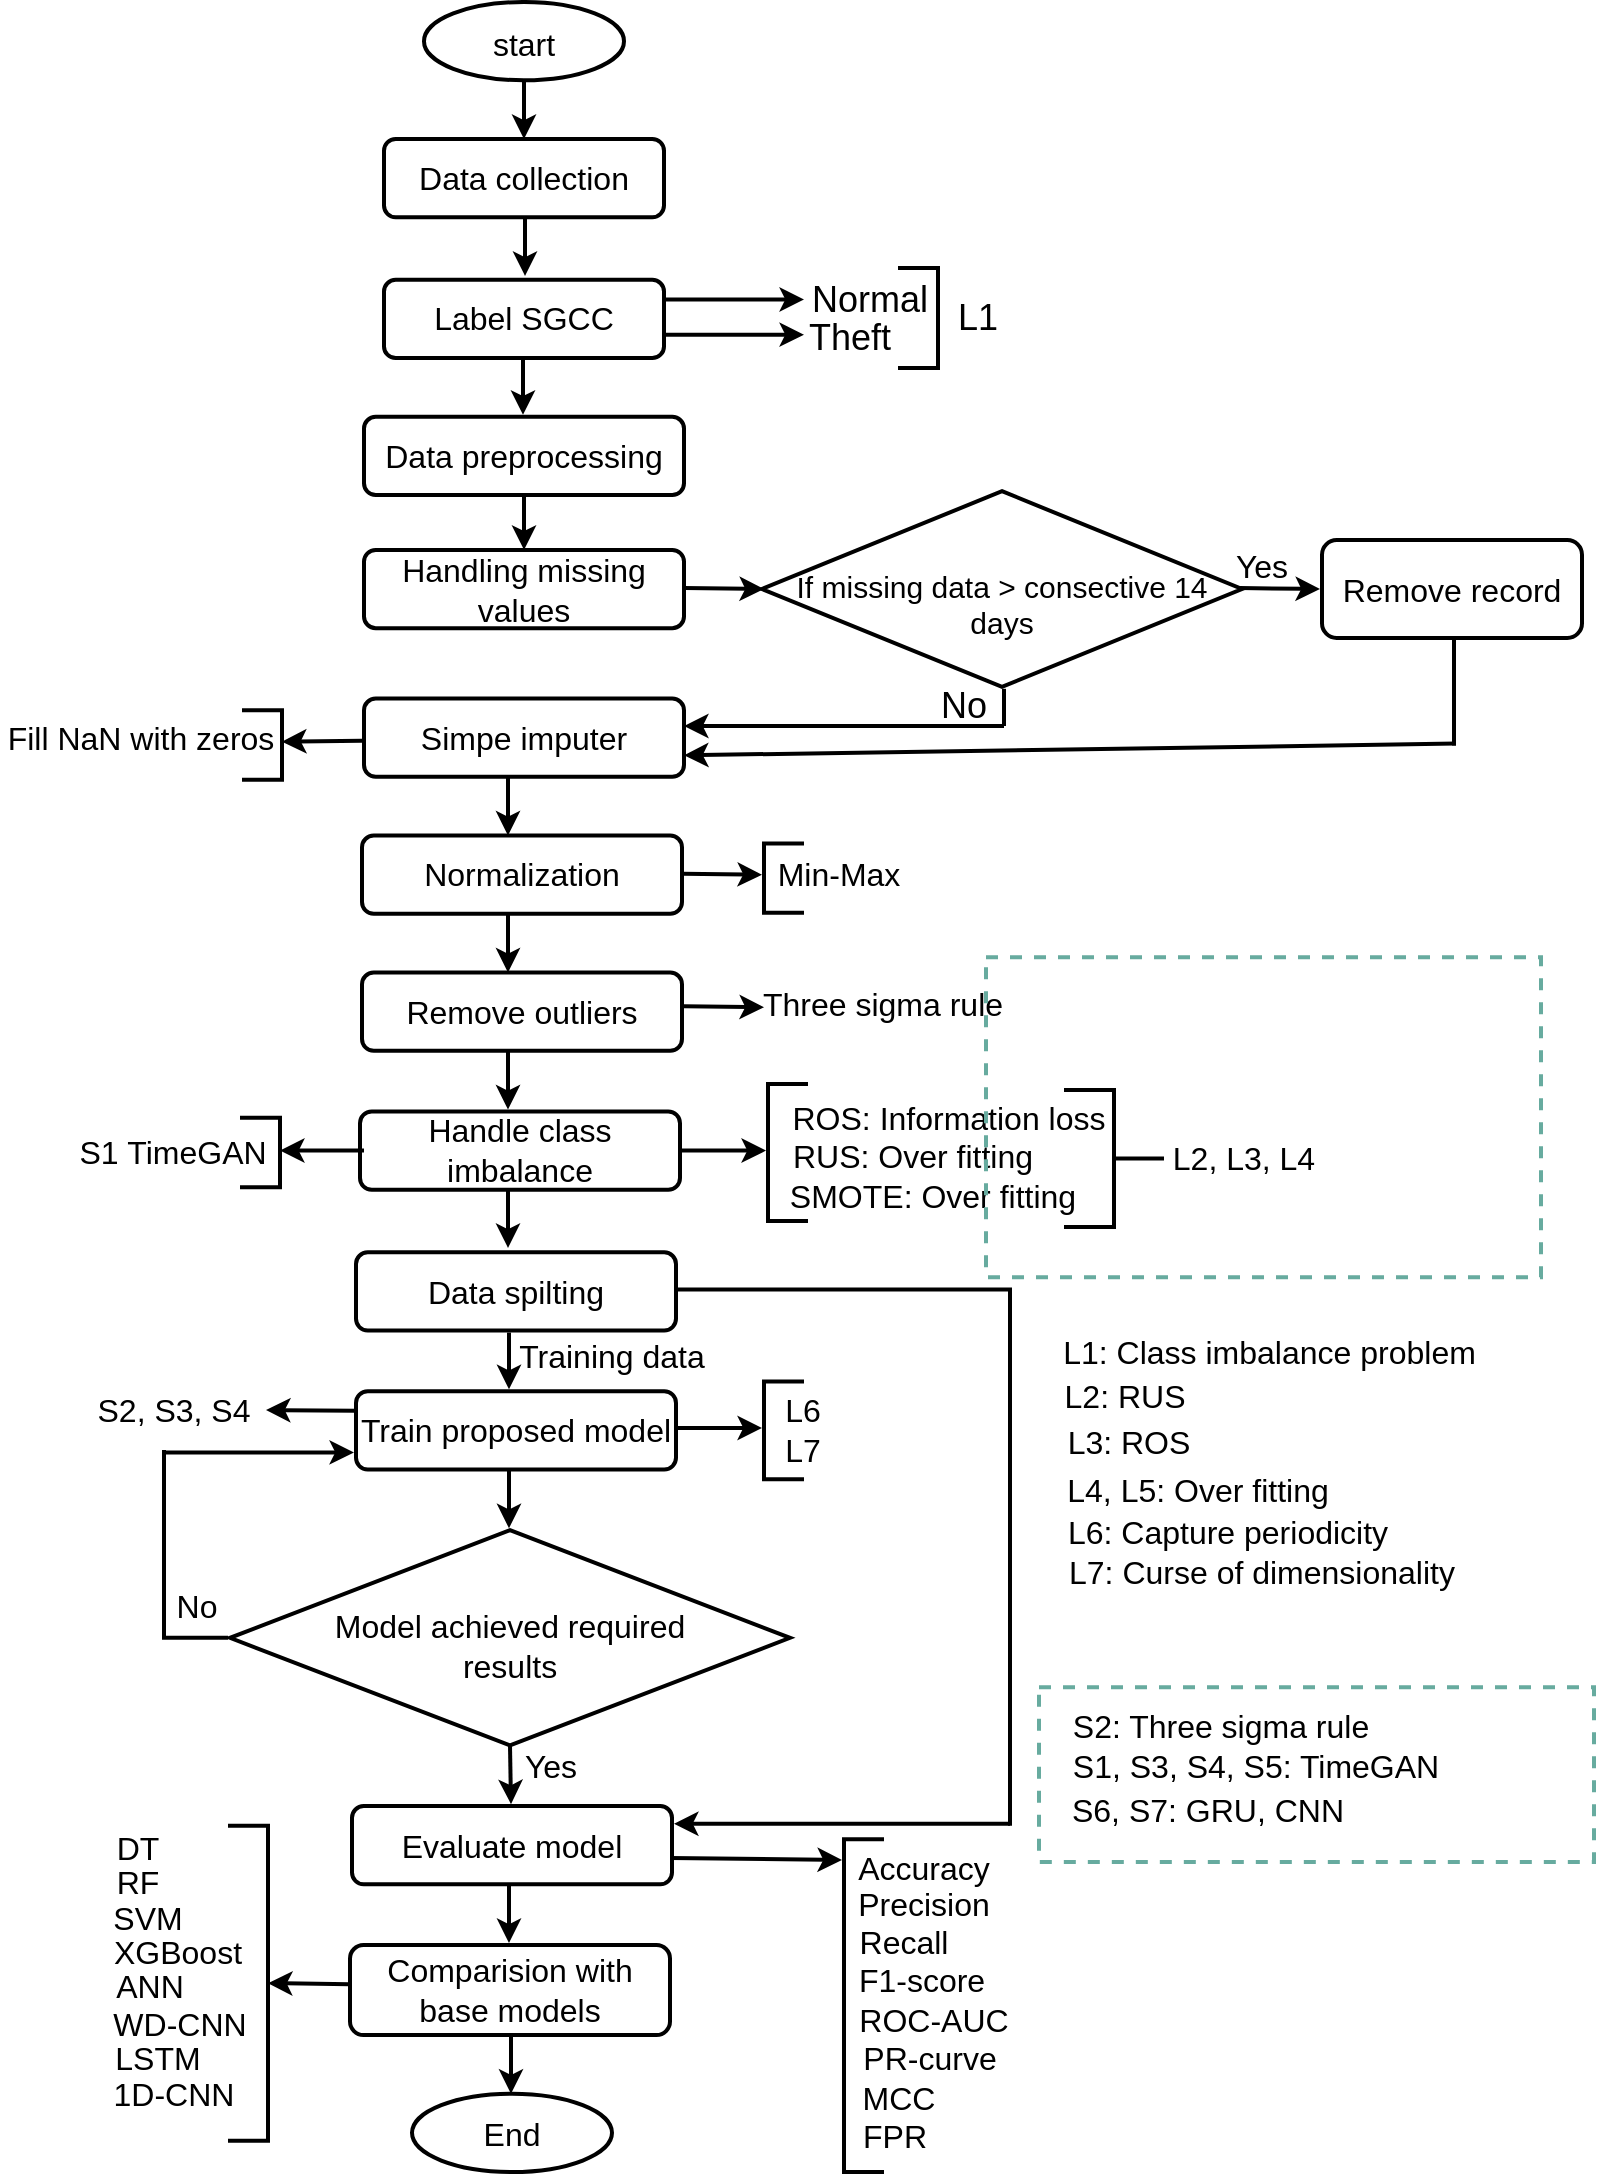 <mxfile version="14.4.9" type="github">
  <diagram id="rlney8qnDPTpGGBJszyf" name="Page-1">
    <mxGraphModel dx="1718" dy="1582" grid="1" gridSize="10" guides="1" tooltips="1" connect="1" arrows="1" fold="1" page="1" pageScale="1" pageWidth="850" pageHeight="1100" math="0" shadow="0">
      <root>
        <mxCell id="0" />
        <mxCell id="1" parent="0" />
        <mxCell id="BNO793dq0efcTPLe7xES-25" value="&lt;font style=&quot;font-size: 16px&quot;&gt;Remove record&lt;/font&gt;" style="rounded=1;whiteSpace=wrap;html=1;strokeWidth=2;" parent="1" vertex="1">
          <mxGeometry x="-149" y="-825.951" width="130" height="48.918" as="geometry" />
        </mxCell>
        <mxCell id="BNO793dq0efcTPLe7xES-28" value="" style="endArrow=none;html=1;strokeWidth=2;" parent="1" edge="1">
          <mxGeometry x="-810" y="-1095" width="50" height="50" as="geometry">
            <mxPoint x="-83" y="-723.224" as="sourcePoint" />
            <mxPoint x="-83" y="-777.033" as="targetPoint" />
          </mxGeometry>
        </mxCell>
        <mxCell id="BNO793dq0efcTPLe7xES-29" value="" style="endArrow=none;html=1;strokeWidth=2;exitX=1;exitY=0.775;exitDx=0;exitDy=0;startArrow=classic;startFill=1;exitPerimeter=0;" parent="1" edge="1">
          <mxGeometry x="-810" y="-1095" width="50" height="50" as="geometry">
            <mxPoint x="-468" y="-718.332" as="sourcePoint" />
            <mxPoint x="-82" y="-724.202" as="targetPoint" />
          </mxGeometry>
        </mxCell>
        <mxCell id="BNO793dq0efcTPLe7xES-134" value="" style="group" parent="1" vertex="1" connectable="0">
          <mxGeometry x="-810" y="-1095" width="810" height="1085" as="geometry" />
        </mxCell>
        <mxCell id="BNO793dq0efcTPLe7xES-1" value="&lt;font style=&quot;font-size: 16px&quot;&gt;start&lt;/font&gt;" style="ellipse;whiteSpace=wrap;html=1;fontSize=22;strokeWidth=2;" parent="BNO793dq0efcTPLe7xES-134" vertex="1">
          <mxGeometry x="212" width="100" height="39.134" as="geometry" />
        </mxCell>
        <mxCell id="BNO793dq0efcTPLe7xES-2" value="&lt;font style=&quot;font-size: 16px&quot;&gt;Data collection&lt;/font&gt;" style="rounded=1;whiteSpace=wrap;html=1;strokeWidth=2;" parent="BNO793dq0efcTPLe7xES-134" vertex="1">
          <mxGeometry x="192" y="68.485" width="140" height="39.134" as="geometry" />
        </mxCell>
        <mxCell id="BNO793dq0efcTPLe7xES-4" value="&lt;font style=&quot;font-size: 16px&quot;&gt;Label SGCC&lt;/font&gt;" style="rounded=1;whiteSpace=wrap;html=1;strokeWidth=2;" parent="BNO793dq0efcTPLe7xES-134" vertex="1">
          <mxGeometry x="192" y="138.927" width="140" height="39.134" as="geometry" />
        </mxCell>
        <mxCell id="BNO793dq0efcTPLe7xES-8" value="" style="endArrow=classic;html=1;exitX=0.5;exitY=1;exitDx=0;exitDy=0;strokeWidth=2;" parent="BNO793dq0efcTPLe7xES-134" source="BNO793dq0efcTPLe7xES-1" target="BNO793dq0efcTPLe7xES-2" edge="1">
          <mxGeometry width="50" height="50" relative="1" as="geometry">
            <mxPoint x="232" y="166.321" as="sourcePoint" />
            <mxPoint x="282" y="117.403" as="targetPoint" />
          </mxGeometry>
        </mxCell>
        <mxCell id="BNO793dq0efcTPLe7xES-9" value="" style="endArrow=classic;html=1;exitX=0.5;exitY=1;exitDx=0;exitDy=0;strokeWidth=2;" parent="BNO793dq0efcTPLe7xES-134" edge="1">
          <mxGeometry width="50" height="50" relative="1" as="geometry">
            <mxPoint x="262.5" y="107.619" as="sourcePoint" />
            <mxPoint x="262.5" y="136.97" as="targetPoint" />
          </mxGeometry>
        </mxCell>
        <mxCell id="BNO793dq0efcTPLe7xES-10" value="&lt;font style=&quot;font-size: 16px&quot;&gt;Data preprocessing&lt;/font&gt;" style="rounded=1;whiteSpace=wrap;html=1;strokeWidth=2;" parent="BNO793dq0efcTPLe7xES-134" vertex="1">
          <mxGeometry x="182" y="207.412" width="160" height="39.134" as="geometry" />
        </mxCell>
        <mxCell id="BNO793dq0efcTPLe7xES-11" value="" style="endArrow=classic;html=1;exitX=0.5;exitY=1;exitDx=0;exitDy=0;strokeWidth=2;" parent="BNO793dq0efcTPLe7xES-134" edge="1">
          <mxGeometry width="50" height="50" relative="1" as="geometry">
            <mxPoint x="261.5" y="177.083" as="sourcePoint" />
            <mxPoint x="261.5" y="206.434" as="targetPoint" />
          </mxGeometry>
        </mxCell>
        <mxCell id="BNO793dq0efcTPLe7xES-12" value="&lt;font style=&quot;font-size: 16px&quot;&gt;Handling missing values&lt;/font&gt;" style="rounded=1;whiteSpace=wrap;html=1;strokeWidth=2;" parent="BNO793dq0efcTPLe7xES-134" vertex="1">
          <mxGeometry x="182" y="273.94" width="160" height="39.134" as="geometry" />
        </mxCell>
        <mxCell id="BNO793dq0efcTPLe7xES-13" value="" style="html=1;labelBackgroundColor=#ffffff;endArrow=classic;endFill=1;endSize=6;jettySize=auto;orthogonalLoop=1;strokeWidth=2;fontSize=14;exitX=1;exitY=0.25;exitDx=0;exitDy=0;" parent="BNO793dq0efcTPLe7xES-134" source="BNO793dq0efcTPLe7xES-4" edge="1">
          <mxGeometry width="60" height="60" relative="1" as="geometry">
            <mxPoint x="222" y="156.537" as="sourcePoint" />
            <mxPoint x="402" y="148.711" as="targetPoint" />
          </mxGeometry>
        </mxCell>
        <mxCell id="BNO793dq0efcTPLe7xES-14" value="" style="html=1;labelBackgroundColor=#ffffff;endArrow=classic;endFill=1;endSize=6;jettySize=auto;orthogonalLoop=1;strokeWidth=2;fontSize=14;exitX=1;exitY=0.25;exitDx=0;exitDy=0;" parent="BNO793dq0efcTPLe7xES-134" edge="1">
          <mxGeometry width="60" height="60" relative="1" as="geometry">
            <mxPoint x="332" y="166.321" as="sourcePoint" />
            <mxPoint x="402" y="166.321" as="targetPoint" />
          </mxGeometry>
        </mxCell>
        <mxCell id="BNO793dq0efcTPLe7xES-15" value="&lt;font style=&quot;font-size: 18px&quot;&gt;Normal&lt;/font&gt;" style="text;html=1;strokeColor=none;fillColor=none;align=center;verticalAlign=middle;whiteSpace=wrap;rounded=0;" parent="BNO793dq0efcTPLe7xES-134" vertex="1">
          <mxGeometry x="415" y="138.927" width="40" height="19.567" as="geometry" />
        </mxCell>
        <mxCell id="BNO793dq0efcTPLe7xES-16" value="&lt;span style=&quot;font-size: 18px&quot;&gt;Theft&lt;/span&gt;" style="text;html=1;strokeColor=none;fillColor=none;align=center;verticalAlign=middle;whiteSpace=wrap;rounded=0;" parent="BNO793dq0efcTPLe7xES-134" vertex="1">
          <mxGeometry x="405" y="158.494" width="40" height="19.567" as="geometry" />
        </mxCell>
        <mxCell id="BNO793dq0efcTPLe7xES-17" value="" style="strokeWidth=2;html=1;shape=mxgraph.flowchart.annotation_1;align=left;pointerEvents=1;rotation=-180;" parent="BNO793dq0efcTPLe7xES-134" vertex="1">
          <mxGeometry x="449" y="133.057" width="20" height="49.896" as="geometry" />
        </mxCell>
        <mxCell id="BNO793dq0efcTPLe7xES-18" value="&lt;span style=&quot;font-size: 18px&quot;&gt;L1&lt;/span&gt;" style="text;html=1;strokeColor=none;fillColor=none;align=center;verticalAlign=middle;whiteSpace=wrap;rounded=0;" parent="BNO793dq0efcTPLe7xES-134" vertex="1">
          <mxGeometry x="469" y="147.732" width="40" height="19.567" as="geometry" />
        </mxCell>
        <mxCell id="BNO793dq0efcTPLe7xES-19" value="" style="html=1;labelBackgroundColor=#ffffff;endArrow=classic;endFill=1;endSize=6;jettySize=auto;orthogonalLoop=1;strokeWidth=2;fontSize=14;exitX=1;exitY=0.25;exitDx=0;exitDy=0;" parent="BNO793dq0efcTPLe7xES-134" edge="1">
          <mxGeometry width="60" height="60" relative="1" as="geometry">
            <mxPoint x="342" y="293.018" as="sourcePoint" />
            <mxPoint x="382" y="293.508" as="targetPoint" />
          </mxGeometry>
        </mxCell>
        <mxCell id="BNO793dq0efcTPLe7xES-23" value="" style="html=1;labelBackgroundColor=#ffffff;endArrow=classic;endFill=1;endSize=6;jettySize=auto;orthogonalLoop=1;strokeWidth=2;fontSize=14;exitX=1;exitY=0.25;exitDx=0;exitDy=0;" parent="BNO793dq0efcTPLe7xES-134" edge="1">
          <mxGeometry width="60" height="60" relative="1" as="geometry">
            <mxPoint x="620" y="293.018" as="sourcePoint" />
            <mxPoint x="660" y="293.508" as="targetPoint" />
          </mxGeometry>
        </mxCell>
        <mxCell id="BNO793dq0efcTPLe7xES-24" value="&lt;span style=&quot;font-size: 16px&quot;&gt;Simpe imputer&lt;/span&gt;" style="rounded=1;whiteSpace=wrap;html=1;strokeWidth=2;" parent="BNO793dq0efcTPLe7xES-134" vertex="1">
          <mxGeometry x="182" y="348.296" width="160" height="39.134" as="geometry" />
        </mxCell>
        <mxCell id="BNO793dq0efcTPLe7xES-20" value="" style="rhombus;whiteSpace=wrap;html=1;strokeWidth=2;" parent="BNO793dq0efcTPLe7xES-134" vertex="1">
          <mxGeometry x="381" y="244.59" width="240" height="97.836" as="geometry" />
        </mxCell>
        <mxCell id="BNO793dq0efcTPLe7xES-21" value="&lt;font style=&quot;font-size: 15px&quot;&gt;If missing data &amp;gt; consective 14&lt;br&gt;days&lt;/font&gt;" style="text;html=1;strokeColor=none;fillColor=none;align=center;verticalAlign=middle;whiteSpace=wrap;rounded=0;" parent="BNO793dq0efcTPLe7xES-134" vertex="1">
          <mxGeometry x="386" y="291.551" width="230" height="19.567" as="geometry" />
        </mxCell>
        <mxCell id="BNO793dq0efcTPLe7xES-30" value="&lt;font style=&quot;font-size: 16px&quot;&gt;Yes&lt;/font&gt;" style="text;html=1;strokeColor=none;fillColor=none;align=center;verticalAlign=middle;whiteSpace=wrap;rounded=0;" parent="BNO793dq0efcTPLe7xES-134" vertex="1">
          <mxGeometry x="611" y="271.984" width="40" height="19.567" as="geometry" />
        </mxCell>
        <mxCell id="BNO793dq0efcTPLe7xES-31" value="" style="endArrow=none;html=1;strokeWidth=2;exitX=1;exitY=0.775;exitDx=0;exitDy=0;startArrow=classic;startFill=1;exitPerimeter=0;" parent="BNO793dq0efcTPLe7xES-134" edge="1">
          <mxGeometry width="50" height="50" relative="1" as="geometry">
            <mxPoint x="342" y="361.993" as="sourcePoint" />
            <mxPoint x="502" y="361.993" as="targetPoint" />
          </mxGeometry>
        </mxCell>
        <mxCell id="BNO793dq0efcTPLe7xES-33" value="" style="endArrow=none;html=1;strokeWidth=2;" parent="BNO793dq0efcTPLe7xES-134" edge="1">
          <mxGeometry width="50" height="50" relative="1" as="geometry">
            <mxPoint x="502" y="361.993" as="sourcePoint" />
            <mxPoint x="502" y="343.404" as="targetPoint" />
          </mxGeometry>
        </mxCell>
        <mxCell id="BNO793dq0efcTPLe7xES-34" value="&lt;span style=&quot;font-size: 18px&quot;&gt;No&lt;/span&gt;" style="text;html=1;strokeColor=none;fillColor=none;align=center;verticalAlign=middle;whiteSpace=wrap;rounded=0;" parent="BNO793dq0efcTPLe7xES-134" vertex="1">
          <mxGeometry x="462" y="342.426" width="40" height="19.567" as="geometry" />
        </mxCell>
        <mxCell id="BNO793dq0efcTPLe7xES-36" value="&lt;span style=&quot;font-size: 16px&quot;&gt;Normalization&lt;/span&gt;" style="rounded=1;whiteSpace=wrap;html=1;strokeWidth=2;" parent="BNO793dq0efcTPLe7xES-134" vertex="1">
          <mxGeometry x="181" y="416.781" width="160" height="39.134" as="geometry" />
        </mxCell>
        <mxCell id="BNO793dq0efcTPLe7xES-37" value="" style="html=1;labelBackgroundColor=#ffffff;endArrow=classic;endFill=1;endSize=6;jettySize=auto;orthogonalLoop=1;strokeWidth=2;fontSize=14;exitX=1;exitY=0.25;exitDx=0;exitDy=0;" parent="BNO793dq0efcTPLe7xES-134" edge="1">
          <mxGeometry width="60" height="60" relative="1" as="geometry">
            <mxPoint x="341" y="435.859" as="sourcePoint" />
            <mxPoint x="381" y="436.348" as="targetPoint" />
          </mxGeometry>
        </mxCell>
        <mxCell id="BNO793dq0efcTPLe7xES-38" value="" style="strokeWidth=2;html=1;shape=mxgraph.flowchart.annotation_1;align=left;pointerEvents=1;rotation=0;" parent="BNO793dq0efcTPLe7xES-134" vertex="1">
          <mxGeometry x="382" y="420.694" width="20" height="34.732" as="geometry" />
        </mxCell>
        <mxCell id="BNO793dq0efcTPLe7xES-39" value="&lt;font style=&quot;font-size: 16px&quot;&gt;Min-Max&lt;/font&gt;" style="text;html=1;strokeColor=none;fillColor=none;align=center;verticalAlign=middle;whiteSpace=wrap;rounded=0;" parent="BNO793dq0efcTPLe7xES-134" vertex="1">
          <mxGeometry x="382" y="426.564" width="75" height="19.567" as="geometry" />
        </mxCell>
        <mxCell id="BNO793dq0efcTPLe7xES-44" value="&lt;span style=&quot;font-size: 16px&quot;&gt;Remove outliers&lt;/span&gt;" style="rounded=1;whiteSpace=wrap;html=1;strokeWidth=2;" parent="BNO793dq0efcTPLe7xES-134" vertex="1">
          <mxGeometry x="181" y="485.266" width="160" height="39.134" as="geometry" />
        </mxCell>
        <mxCell id="BNO793dq0efcTPLe7xES-45" value="" style="endArrow=classic;html=1;exitX=0.5;exitY=1;exitDx=0;exitDy=0;strokeWidth=2;" parent="BNO793dq0efcTPLe7xES-134" edge="1">
          <mxGeometry width="50" height="50" relative="1" as="geometry">
            <mxPoint x="254" y="455.915" as="sourcePoint" />
            <mxPoint x="254" y="485.266" as="targetPoint" />
          </mxGeometry>
        </mxCell>
        <mxCell id="BNO793dq0efcTPLe7xES-46" value="" style="endArrow=classic;html=1;exitX=0.5;exitY=1;exitDx=0;exitDy=0;strokeWidth=2;" parent="BNO793dq0efcTPLe7xES-134" edge="1">
          <mxGeometry width="50" height="50" relative="1" as="geometry">
            <mxPoint x="254" y="387.43" as="sourcePoint" />
            <mxPoint x="254" y="416.781" as="targetPoint" />
          </mxGeometry>
        </mxCell>
        <mxCell id="BNO793dq0efcTPLe7xES-48" value="&lt;span style=&quot;font-size: 16px&quot;&gt;Three sigma rule&lt;/span&gt;" style="text;html=1;strokeColor=none;fillColor=none;align=center;verticalAlign=middle;whiteSpace=wrap;rounded=0;" parent="BNO793dq0efcTPLe7xES-134" vertex="1">
          <mxGeometry x="376" y="491.136" width="131" height="19.567" as="geometry" />
        </mxCell>
        <mxCell id="BNO793dq0efcTPLe7xES-49" value="" style="html=1;labelBackgroundColor=#ffffff;endArrow=classic;endFill=1;endSize=6;jettySize=auto;orthogonalLoop=1;strokeWidth=2;fontSize=14;exitX=1;exitY=0.25;exitDx=0;exitDy=0;" parent="BNO793dq0efcTPLe7xES-134" edge="1">
          <mxGeometry width="60" height="60" relative="1" as="geometry">
            <mxPoint x="342" y="502.143" as="sourcePoint" />
            <mxPoint x="382" y="502.632" as="targetPoint" />
          </mxGeometry>
        </mxCell>
        <mxCell id="BNO793dq0efcTPLe7xES-50" value="&lt;span style=&quot;font-size: 16px&quot;&gt;Handle class imbalance&lt;/span&gt;" style="rounded=1;whiteSpace=wrap;html=1;strokeWidth=2;" parent="BNO793dq0efcTPLe7xES-134" vertex="1">
          <mxGeometry x="180" y="554.729" width="160" height="39.134" as="geometry" />
        </mxCell>
        <mxCell id="BNO793dq0efcTPLe7xES-51" value="" style="endArrow=classic;html=1;exitX=0.5;exitY=1;exitDx=0;exitDy=0;strokeWidth=2;" parent="BNO793dq0efcTPLe7xES-134" edge="1">
          <mxGeometry width="50" height="50" relative="1" as="geometry">
            <mxPoint x="254" y="524.4" as="sourcePoint" />
            <mxPoint x="254" y="553.751" as="targetPoint" />
          </mxGeometry>
        </mxCell>
        <mxCell id="BNO793dq0efcTPLe7xES-52" value="" style="strokeWidth=2;html=1;shape=mxgraph.flowchart.annotation_1;align=left;pointerEvents=1;rotation=0;" parent="BNO793dq0efcTPLe7xES-134" vertex="1">
          <mxGeometry x="384" y="541.032" width="20" height="68.485" as="geometry" />
        </mxCell>
        <mxCell id="BNO793dq0efcTPLe7xES-53" value="" style="html=1;labelBackgroundColor=#ffffff;endArrow=classic;endFill=1;endSize=6;jettySize=auto;orthogonalLoop=1;strokeWidth=2;fontSize=14;" parent="BNO793dq0efcTPLe7xES-134" edge="1">
          <mxGeometry width="60" height="60" relative="1" as="geometry">
            <mxPoint x="341" y="574.297" as="sourcePoint" />
            <mxPoint x="383" y="574.297" as="targetPoint" />
          </mxGeometry>
        </mxCell>
        <mxCell id="BNO793dq0efcTPLe7xES-54" value="&lt;span style=&quot;font-size: 16px&quot;&gt;ROS: Information loss&lt;/span&gt;" style="text;html=1;strokeColor=none;fillColor=none;align=center;verticalAlign=middle;whiteSpace=wrap;rounded=0;" parent="BNO793dq0efcTPLe7xES-134" vertex="1">
          <mxGeometry x="389.5" y="547.881" width="168.5" height="19.567" as="geometry" />
        </mxCell>
        <mxCell id="BNO793dq0efcTPLe7xES-55" value="&lt;span style=&quot;font-size: 16px&quot;&gt;RUS: Over fitting&lt;/span&gt;" style="text;html=1;strokeColor=none;fillColor=none;align=center;verticalAlign=middle;whiteSpace=wrap;rounded=0;" parent="BNO793dq0efcTPLe7xES-134" vertex="1">
          <mxGeometry x="372" y="567.448" width="168.5" height="19.567" as="geometry" />
        </mxCell>
        <mxCell id="BNO793dq0efcTPLe7xES-56" value="&lt;span style=&quot;font-size: 16px&quot;&gt;SMOTE: Over fitting&lt;/span&gt;" style="text;html=1;strokeColor=none;fillColor=none;align=center;verticalAlign=middle;whiteSpace=wrap;rounded=0;" parent="BNO793dq0efcTPLe7xES-134" vertex="1">
          <mxGeometry x="382" y="587.015" width="168.5" height="19.567" as="geometry" />
        </mxCell>
        <mxCell id="BNO793dq0efcTPLe7xES-57" value="" style="html=1;labelBackgroundColor=#ffffff;endArrow=classic;endFill=1;endSize=6;jettySize=auto;orthogonalLoop=1;strokeWidth=2;fontSize=14;" parent="BNO793dq0efcTPLe7xES-134" edge="1">
          <mxGeometry width="60" height="60" relative="1" as="geometry">
            <mxPoint x="182" y="574.297" as="sourcePoint" />
            <mxPoint x="140" y="574.297" as="targetPoint" />
          </mxGeometry>
        </mxCell>
        <mxCell id="BNO793dq0efcTPLe7xES-59" value="" style="strokeWidth=2;html=1;shape=mxgraph.flowchart.annotation_2;align=left;labelPosition=right;pointerEvents=1;fontSize=16;rotation=-180;" parent="BNO793dq0efcTPLe7xES-134" vertex="1">
          <mxGeometry x="532" y="543.968" width="50" height="68.485" as="geometry" />
        </mxCell>
        <mxCell id="BNO793dq0efcTPLe7xES-60" value="L2, L3, L4" style="text;html=1;strokeColor=none;fillColor=none;align=center;verticalAlign=middle;whiteSpace=wrap;rounded=0;fontSize=16;" parent="BNO793dq0efcTPLe7xES-134" vertex="1">
          <mxGeometry x="582" y="568.427" width="80" height="19.567" as="geometry" />
        </mxCell>
        <mxCell id="BNO793dq0efcTPLe7xES-61" value="" style="strokeWidth=2;html=1;shape=mxgraph.flowchart.annotation_1;align=left;pointerEvents=1;rotation=-180;" parent="BNO793dq0efcTPLe7xES-134" vertex="1">
          <mxGeometry x="120" y="557.909" width="20" height="34.732" as="geometry" />
        </mxCell>
        <mxCell id="BNO793dq0efcTPLe7xES-63" value="&lt;span style=&quot;font-size: 16px&quot;&gt;TimeGAN&lt;/span&gt;" style="text;html=1;strokeColor=none;fillColor=none;align=center;verticalAlign=middle;whiteSpace=wrap;rounded=0;" parent="BNO793dq0efcTPLe7xES-134" vertex="1">
          <mxGeometry x="49" y="565.491" width="99" height="19.567" as="geometry" />
        </mxCell>
        <mxCell id="BNO793dq0efcTPLe7xES-65" value="&lt;span style=&quot;font-size: 16px&quot;&gt;Data spilting&lt;/span&gt;" style="rounded=1;whiteSpace=wrap;html=1;strokeWidth=2;" parent="BNO793dq0efcTPLe7xES-134" vertex="1">
          <mxGeometry x="178" y="625.171" width="160" height="39.134" as="geometry" />
        </mxCell>
        <mxCell id="BNO793dq0efcTPLe7xES-66" value="" style="endArrow=classic;html=1;exitX=0.5;exitY=1;exitDx=0;exitDy=0;strokeWidth=2;" parent="BNO793dq0efcTPLe7xES-134" edge="1">
          <mxGeometry width="50" height="50" relative="1" as="geometry">
            <mxPoint x="254" y="593.619" as="sourcePoint" />
            <mxPoint x="254" y="622.97" as="targetPoint" />
          </mxGeometry>
        </mxCell>
        <mxCell id="BNO793dq0efcTPLe7xES-67" value="&lt;span style=&quot;font-size: 16px&quot;&gt;Train proposed model&lt;/span&gt;" style="rounded=1;whiteSpace=wrap;html=1;strokeWidth=2;" parent="BNO793dq0efcTPLe7xES-134" vertex="1">
          <mxGeometry x="178" y="694.635" width="160" height="39.134" as="geometry" />
        </mxCell>
        <mxCell id="BNO793dq0efcTPLe7xES-69" value="" style="endArrow=classic;html=1;exitX=0.5;exitY=1;exitDx=0;exitDy=0;strokeWidth=2;" parent="BNO793dq0efcTPLe7xES-134" edge="1">
          <mxGeometry width="50" height="50" relative="1" as="geometry">
            <mxPoint x="254.5" y="665.284" as="sourcePoint" />
            <mxPoint x="254.5" y="693.656" as="targetPoint" />
          </mxGeometry>
        </mxCell>
        <mxCell id="BNO793dq0efcTPLe7xES-70" value="" style="strokeWidth=2;html=1;shape=mxgraph.flowchart.annotation_1;align=left;pointerEvents=1;rotation=0;" parent="BNO793dq0efcTPLe7xES-134" vertex="1">
          <mxGeometry x="382" y="689.743" width="20" height="48.918" as="geometry" />
        </mxCell>
        <mxCell id="BNO793dq0efcTPLe7xES-71" value="" style="html=1;labelBackgroundColor=#ffffff;endArrow=classic;endFill=1;endSize=6;jettySize=auto;orthogonalLoop=1;strokeWidth=2;fontSize=14;" parent="BNO793dq0efcTPLe7xES-134" edge="1">
          <mxGeometry width="60" height="60" relative="1" as="geometry">
            <mxPoint x="339" y="712.979" as="sourcePoint" />
            <mxPoint x="381" y="712.979" as="targetPoint" />
          </mxGeometry>
        </mxCell>
        <mxCell id="BNO793dq0efcTPLe7xES-72" value="&lt;span style=&quot;font-size: 16px&quot;&gt;L6&lt;/span&gt;" style="text;html=1;strokeColor=none;fillColor=none;align=center;verticalAlign=middle;whiteSpace=wrap;rounded=0;" parent="BNO793dq0efcTPLe7xES-134" vertex="1">
          <mxGeometry x="388" y="694.635" width="27" height="19.567" as="geometry" />
        </mxCell>
        <mxCell id="BNO793dq0efcTPLe7xES-73" value="&lt;span style=&quot;font-size: 16px&quot;&gt;L7&lt;/span&gt;" style="text;html=1;strokeColor=none;fillColor=none;align=center;verticalAlign=middle;whiteSpace=wrap;rounded=0;" parent="BNO793dq0efcTPLe7xES-134" vertex="1">
          <mxGeometry x="388" y="714.202" width="27" height="19.567" as="geometry" />
        </mxCell>
        <mxCell id="BNO793dq0efcTPLe7xES-77" value="" style="endArrow=classic;html=1;exitX=0.5;exitY=1;exitDx=0;exitDy=0;strokeWidth=2;" parent="BNO793dq0efcTPLe7xES-134" edge="1">
          <mxGeometry width="50" height="50" relative="1" as="geometry">
            <mxPoint x="254.5" y="733.769" as="sourcePoint" />
            <mxPoint x="254.5" y="763.12" as="targetPoint" />
          </mxGeometry>
        </mxCell>
        <mxCell id="BNO793dq0efcTPLe7xES-79" value="" style="group" parent="BNO793dq0efcTPLe7xES-134" vertex="1" connectable="0">
          <mxGeometry x="115" y="764.098" width="280" height="107.619" as="geometry" />
        </mxCell>
        <mxCell id="BNO793dq0efcTPLe7xES-76" value="" style="rhombus;whiteSpace=wrap;html=1;strokeWidth=2;fontSize=16;" parent="BNO793dq0efcTPLe7xES-79" vertex="1">
          <mxGeometry width="280" height="107.619" as="geometry" />
        </mxCell>
        <mxCell id="BNO793dq0efcTPLe7xES-78" value="&lt;span style=&quot;font-size: 16px&quot;&gt;Model achieved required results&lt;/span&gt;" style="text;html=1;strokeColor=none;fillColor=none;align=center;verticalAlign=middle;whiteSpace=wrap;rounded=0;" parent="BNO793dq0efcTPLe7xES-79" vertex="1">
          <mxGeometry x="40" y="47.94" width="200" height="19.567" as="geometry" />
        </mxCell>
        <mxCell id="BNO793dq0efcTPLe7xES-80" value="" style="endArrow=none;html=1;strokeWidth=2;fontSize=16;" parent="BNO793dq0efcTPLe7xES-134" edge="1">
          <mxGeometry width="50" height="50" relative="1" as="geometry">
            <mxPoint x="81" y="817.908" as="sourcePoint" />
            <mxPoint x="114" y="817.908" as="targetPoint" />
          </mxGeometry>
        </mxCell>
        <mxCell id="BNO793dq0efcTPLe7xES-81" value="" style="endArrow=none;html=1;strokeWidth=2;fontSize=16;" parent="BNO793dq0efcTPLe7xES-134" edge="1">
          <mxGeometry width="50" height="50" relative="1" as="geometry">
            <mxPoint x="82" y="724" as="sourcePoint" />
            <mxPoint x="82" y="817.419" as="targetPoint" />
          </mxGeometry>
        </mxCell>
        <mxCell id="BNO793dq0efcTPLe7xES-82" value="" style="endArrow=none;html=1;strokeWidth=2;fontSize=16;startArrow=classic;startFill=1;" parent="BNO793dq0efcTPLe7xES-134" edge="1">
          <mxGeometry width="50" height="50" relative="1" as="geometry">
            <mxPoint x="177" y="725.202" as="sourcePoint" />
            <mxPoint x="81" y="725.202" as="targetPoint" />
          </mxGeometry>
        </mxCell>
        <mxCell id="BNO793dq0efcTPLe7xES-83" value="&lt;span style=&quot;font-size: 16px&quot;&gt;No&lt;/span&gt;" style="text;html=1;strokeColor=none;fillColor=none;align=center;verticalAlign=middle;whiteSpace=wrap;rounded=0;" parent="BNO793dq0efcTPLe7xES-134" vertex="1">
          <mxGeometry x="85" y="792.471" width="27" height="19.567" as="geometry" />
        </mxCell>
        <mxCell id="BNO793dq0efcTPLe7xES-84" value="" style="endArrow=classic;html=1;exitX=0.5;exitY=1;exitDx=0;exitDy=0;strokeWidth=2;" parent="BNO793dq0efcTPLe7xES-134" edge="1">
          <mxGeometry width="50" height="50" relative="1" as="geometry">
            <mxPoint x="255" y="871.718" as="sourcePoint" />
            <mxPoint x="255.5" y="901.069" as="targetPoint" />
          </mxGeometry>
        </mxCell>
        <mxCell id="BNO793dq0efcTPLe7xES-85" value="&lt;span style=&quot;font-size: 16px&quot;&gt;Yes&lt;/span&gt;" style="text;html=1;strokeColor=none;fillColor=none;align=center;verticalAlign=middle;whiteSpace=wrap;rounded=0;" parent="BNO793dq0efcTPLe7xES-134" vertex="1">
          <mxGeometry x="262" y="871.718" width="27" height="19.567" as="geometry" />
        </mxCell>
        <mxCell id="BNO793dq0efcTPLe7xES-86" value="&lt;span style=&quot;font-size: 16px&quot;&gt;Evaluate model&lt;/span&gt;" style="rounded=1;whiteSpace=wrap;html=1;strokeWidth=2;" parent="BNO793dq0efcTPLe7xES-134" vertex="1">
          <mxGeometry x="176" y="902.047" width="160" height="39.134" as="geometry" />
        </mxCell>
        <mxCell id="BNO793dq0efcTPLe7xES-87" value="&lt;span style=&quot;font-size: 16px&quot;&gt;Training data&lt;/span&gt;" style="text;html=1;strokeColor=none;fillColor=none;align=center;verticalAlign=middle;whiteSpace=wrap;rounded=0;" parent="BNO793dq0efcTPLe7xES-134" vertex="1">
          <mxGeometry x="256" y="667.241" width="100" height="19.567" as="geometry" />
        </mxCell>
        <mxCell id="BNO793dq0efcTPLe7xES-88" value="" style="endArrow=none;html=1;strokeWidth=2;fontSize=16;" parent="BNO793dq0efcTPLe7xES-134" edge="1">
          <mxGeometry width="50" height="50" relative="1" as="geometry">
            <mxPoint x="337" y="643.76" as="sourcePoint" />
            <mxPoint x="506" y="643.76" as="targetPoint" />
          </mxGeometry>
        </mxCell>
        <mxCell id="BNO793dq0efcTPLe7xES-89" value="" style="endArrow=none;html=1;strokeWidth=2;fontSize=16;" parent="BNO793dq0efcTPLe7xES-134" edge="1">
          <mxGeometry width="50" height="50" relative="1" as="geometry">
            <mxPoint x="505" y="911.83" as="sourcePoint" />
            <mxPoint x="505" y="643.76" as="targetPoint" />
          </mxGeometry>
        </mxCell>
        <mxCell id="BNO793dq0efcTPLe7xES-90" value="" style="endArrow=none;html=1;strokeWidth=2;fontSize=16;startArrow=classic;startFill=1;" parent="BNO793dq0efcTPLe7xES-134" edge="1">
          <mxGeometry width="50" height="50" relative="1" as="geometry">
            <mxPoint x="337" y="910.852" as="sourcePoint" />
            <mxPoint x="505" y="910.852" as="targetPoint" />
          </mxGeometry>
        </mxCell>
        <mxCell id="BNO793dq0efcTPLe7xES-91" value="" style="strokeWidth=2;html=1;shape=mxgraph.flowchart.annotation_1;align=left;pointerEvents=1;rotation=0;" parent="BNO793dq0efcTPLe7xES-134" vertex="1">
          <mxGeometry x="422" y="918.679" width="20" height="166.321" as="geometry" />
        </mxCell>
        <mxCell id="BNO793dq0efcTPLe7xES-101" value="" style="strokeWidth=2;html=1;shape=mxgraph.flowchart.annotation_1;align=left;pointerEvents=1;rotation=-180;" parent="BNO793dq0efcTPLe7xES-134" vertex="1">
          <mxGeometry x="114" y="911.83" width="20" height="157.516" as="geometry" />
        </mxCell>
        <mxCell id="BNO793dq0efcTPLe7xES-102" value="&lt;span style=&quot;font-size: 16px&quot;&gt;DT&lt;/span&gt;" style="text;html=1;strokeColor=none;fillColor=none;align=center;verticalAlign=middle;whiteSpace=wrap;rounded=0;" parent="BNO793dq0efcTPLe7xES-134" vertex="1">
          <mxGeometry x="21.5" y="913.787" width="93.5" height="17.61" as="geometry" />
        </mxCell>
        <mxCell id="BNO793dq0efcTPLe7xES-103" value="&lt;span style=&quot;font-size: 16px&quot;&gt;Comparision with base models&lt;/span&gt;" style="rounded=1;whiteSpace=wrap;html=1;strokeWidth=2;" parent="BNO793dq0efcTPLe7xES-134" vertex="1">
          <mxGeometry x="175" y="971.51" width="160" height="45.005" as="geometry" />
        </mxCell>
        <mxCell id="BNO793dq0efcTPLe7xES-107" value="" style="endArrow=classic;html=1;exitX=0.5;exitY=1;exitDx=0;exitDy=0;strokeWidth=2;" parent="BNO793dq0efcTPLe7xES-134" edge="1">
          <mxGeometry width="50" height="50" relative="1" as="geometry">
            <mxPoint x="254.5" y="941.181" as="sourcePoint" />
            <mxPoint x="254.5" y="970.532" as="targetPoint" />
          </mxGeometry>
        </mxCell>
        <mxCell id="BNO793dq0efcTPLe7xES-108" value="&lt;span style=&quot;font-size: 16px&quot;&gt;RF&lt;/span&gt;" style="text;html=1;strokeColor=none;fillColor=none;align=center;verticalAlign=middle;whiteSpace=wrap;rounded=0;" parent="BNO793dq0efcTPLe7xES-134" vertex="1">
          <mxGeometry x="21.5" y="931.398" width="93.5" height="17.61" as="geometry" />
        </mxCell>
        <mxCell id="BNO793dq0efcTPLe7xES-113" value="&lt;span style=&quot;font-size: 16px&quot;&gt;ANN&lt;/span&gt;" style="text;html=1;strokeColor=none;fillColor=none;align=center;verticalAlign=middle;whiteSpace=wrap;rounded=0;" parent="BNO793dq0efcTPLe7xES-134" vertex="1">
          <mxGeometry x="27.5" y="983.251" width="93.5" height="17.61" as="geometry" />
        </mxCell>
        <mxCell id="BNO793dq0efcTPLe7xES-114" value="&lt;span style=&quot;font-size: 16px&quot;&gt;WD-CNN&lt;/span&gt;" style="text;html=1;strokeColor=none;fillColor=none;align=center;verticalAlign=middle;whiteSpace=wrap;rounded=0;" parent="BNO793dq0efcTPLe7xES-134" vertex="1">
          <mxGeometry x="43" y="1001.839" width="93.5" height="17.61" as="geometry" />
        </mxCell>
        <mxCell id="BNO793dq0efcTPLe7xES-115" value="&lt;span style=&quot;font-size: 16px&quot;&gt;LSTM&lt;/span&gt;" style="text;html=1;strokeColor=none;fillColor=none;align=center;verticalAlign=middle;whiteSpace=wrap;rounded=0;" parent="BNO793dq0efcTPLe7xES-134" vertex="1">
          <mxGeometry x="31.75" y="1019.45" width="93.5" height="17.61" as="geometry" />
        </mxCell>
        <mxCell id="BNO793dq0efcTPLe7xES-116" value="&lt;span style=&quot;font-size: 16px&quot;&gt;1D-CNN&lt;/span&gt;" style="text;html=1;strokeColor=none;fillColor=none;align=center;verticalAlign=middle;whiteSpace=wrap;rounded=0;" parent="BNO793dq0efcTPLe7xES-134" vertex="1">
          <mxGeometry x="40" y="1037.06" width="93.5" height="17.61" as="geometry" />
        </mxCell>
        <mxCell id="BNO793dq0efcTPLe7xES-118" value="&lt;span style=&quot;font-size: 16px&quot;&gt;SVM&lt;/span&gt;" style="text;html=1;strokeColor=none;fillColor=none;align=center;verticalAlign=middle;whiteSpace=wrap;rounded=0;" parent="BNO793dq0efcTPLe7xES-134" vertex="1">
          <mxGeometry x="27" y="949.008" width="93.5" height="17.61" as="geometry" />
        </mxCell>
        <mxCell id="BNO793dq0efcTPLe7xES-119" value="&lt;span style=&quot;font-size: 16px&quot;&gt;XGBoost&lt;/span&gt;" style="text;html=1;strokeColor=none;fillColor=none;align=center;verticalAlign=middle;whiteSpace=wrap;rounded=0;" parent="BNO793dq0efcTPLe7xES-134" vertex="1">
          <mxGeometry x="42" y="966.619" width="93.5" height="17.61" as="geometry" />
        </mxCell>
        <mxCell id="BNO793dq0efcTPLe7xES-126" value="&lt;span style=&quot;font-size: 16px&quot;&gt;End&lt;/span&gt;" style="ellipse;whiteSpace=wrap;html=1;fontSize=22;strokeWidth=2;" parent="BNO793dq0efcTPLe7xES-134" vertex="1">
          <mxGeometry x="206" y="1045.866" width="100" height="39.134" as="geometry" />
        </mxCell>
        <mxCell id="BNO793dq0efcTPLe7xES-127" value="" style="endArrow=classic;html=1;exitX=0.5;exitY=1;exitDx=0;exitDy=0;strokeWidth=2;" parent="BNO793dq0efcTPLe7xES-134" edge="1">
          <mxGeometry width="50" height="50" relative="1" as="geometry">
            <mxPoint x="255.5" y="1016.515" as="sourcePoint" />
            <mxPoint x="255.5" y="1045.866" as="targetPoint" />
          </mxGeometry>
        </mxCell>
        <mxCell id="BNO793dq0efcTPLe7xES-92" value="&lt;span style=&quot;font-size: 16px&quot;&gt;Accuracy&lt;/span&gt;" style="text;html=1;strokeColor=none;fillColor=none;align=center;verticalAlign=middle;whiteSpace=wrap;rounded=0;" parent="BNO793dq0efcTPLe7xES-134" vertex="1">
          <mxGeometry x="414.5" y="924.549" width="93.5" height="17.61" as="geometry" />
        </mxCell>
        <mxCell id="BNO793dq0efcTPLe7xES-93" value="&lt;span style=&quot;font-size: 16px&quot;&gt;Precision&lt;/span&gt;" style="text;html=1;strokeColor=none;fillColor=none;align=center;verticalAlign=middle;whiteSpace=wrap;rounded=0;" parent="BNO793dq0efcTPLe7xES-134" vertex="1">
          <mxGeometry x="414.5" y="942.16" width="93.5" height="17.61" as="geometry" />
        </mxCell>
        <mxCell id="BNO793dq0efcTPLe7xES-94" value="&lt;span style=&quot;font-size: 16px&quot;&gt;Recall&lt;/span&gt;" style="text;html=1;strokeColor=none;fillColor=none;align=center;verticalAlign=middle;whiteSpace=wrap;rounded=0;" parent="BNO793dq0efcTPLe7xES-134" vertex="1">
          <mxGeometry x="409.5" y="959.77" width="83.5" height="19.567" as="geometry" />
        </mxCell>
        <mxCell id="BNO793dq0efcTPLe7xES-95" value="&lt;span style=&quot;font-size: 16px&quot;&gt;F1-score&lt;/span&gt;" style="text;html=1;strokeColor=none;fillColor=none;align=center;verticalAlign=middle;whiteSpace=wrap;rounded=0;" parent="BNO793dq0efcTPLe7xES-134" vertex="1">
          <mxGeometry x="414" y="979.337" width="93.5" height="19.567" as="geometry" />
        </mxCell>
        <mxCell id="BNO793dq0efcTPLe7xES-96" value="&lt;span style=&quot;font-size: 16px&quot;&gt;ROC-AUC&lt;/span&gt;" style="text;html=1;strokeColor=none;fillColor=none;align=center;verticalAlign=middle;whiteSpace=wrap;rounded=0;" parent="BNO793dq0efcTPLe7xES-134" vertex="1">
          <mxGeometry x="420" y="998.904" width="93.5" height="19.567" as="geometry" />
        </mxCell>
        <mxCell id="BNO793dq0efcTPLe7xES-97" value="&lt;span style=&quot;font-size: 16px&quot;&gt;PR-curve&lt;/span&gt;" style="text;html=1;strokeColor=none;fillColor=none;align=center;verticalAlign=middle;whiteSpace=wrap;rounded=0;" parent="BNO793dq0efcTPLe7xES-134" vertex="1">
          <mxGeometry x="418" y="1018.472" width="93.5" height="19.567" as="geometry" />
        </mxCell>
        <mxCell id="BNO793dq0efcTPLe7xES-98" value="&lt;span style=&quot;font-size: 16px&quot;&gt;MCC&lt;/span&gt;" style="text;html=1;strokeColor=none;fillColor=none;align=center;verticalAlign=middle;whiteSpace=wrap;rounded=0;" parent="BNO793dq0efcTPLe7xES-134" vertex="1">
          <mxGeometry x="414.75" y="1038.039" width="69.25" height="19.567" as="geometry" />
        </mxCell>
        <mxCell id="BNO793dq0efcTPLe7xES-99" value="&lt;span style=&quot;font-size: 16px&quot;&gt;FPR&lt;/span&gt;" style="text;html=1;strokeColor=none;fillColor=none;align=center;verticalAlign=middle;whiteSpace=wrap;rounded=0;" parent="BNO793dq0efcTPLe7xES-134" vertex="1">
          <mxGeometry x="412.75" y="1057.606" width="69.25" height="19.567" as="geometry" />
        </mxCell>
        <mxCell id="BNO793dq0efcTPLe7xES-128" value="" style="endArrow=classic;html=1;strokeWidth=2;fontSize=16;" parent="BNO793dq0efcTPLe7xES-134" edge="1">
          <mxGeometry x="359.5" y="924.549" width="50" height="48.918" as="geometry">
            <mxPoint x="335" y="928" as="sourcePoint" />
            <mxPoint x="421" y="929" as="targetPoint" />
          </mxGeometry>
        </mxCell>
        <mxCell id="BNO793dq0efcTPLe7xES-132" value="" style="endArrow=classic;html=1;strokeWidth=2;fontSize=16;entryX=0;entryY=0.5;entryDx=0;entryDy=0;entryPerimeter=0;" parent="BNO793dq0efcTPLe7xES-134" target="BNO793dq0efcTPLe7xES-101" edge="1">
          <mxGeometry width="50" height="50" relative="1" as="geometry">
            <mxPoint x="175" y="991.078" as="sourcePoint" />
            <mxPoint x="322" y="978.359" as="targetPoint" />
          </mxGeometry>
        </mxCell>
        <mxCell id="BNO793dq0efcTPLe7xES-133" value="" style="group" parent="BNO793dq0efcTPLe7xES-134" vertex="1" connectable="0">
          <mxGeometry y="354.166" width="181" height="34.732" as="geometry" />
        </mxCell>
        <mxCell id="BNO793dq0efcTPLe7xES-41" value="" style="html=1;labelBackgroundColor=#ffffff;endArrow=classic;endFill=1;endSize=6;jettySize=auto;orthogonalLoop=1;strokeWidth=2;fontSize=14;exitX=1;exitY=0.25;exitDx=0;exitDy=0;" parent="BNO793dq0efcTPLe7xES-133" edge="1">
          <mxGeometry width="60" height="60" relative="1" as="geometry">
            <mxPoint x="181" y="15.165" as="sourcePoint" />
            <mxPoint x="141" y="15.654" as="targetPoint" />
          </mxGeometry>
        </mxCell>
        <mxCell id="BNO793dq0efcTPLe7xES-42" value="" style="strokeWidth=2;html=1;shape=mxgraph.flowchart.annotation_1;align=left;pointerEvents=1;rotation=-180;" parent="BNO793dq0efcTPLe7xES-133" vertex="1">
          <mxGeometry x="121" width="20" height="34.732" as="geometry" />
        </mxCell>
        <mxCell id="BNO793dq0efcTPLe7xES-43" value="&lt;span style=&quot;font-size: 16px;&quot;&gt;Fill NaN with zeros&lt;/span&gt;" style="text;html=1;strokeColor=none;fillColor=none;align=center;verticalAlign=middle;whiteSpace=wrap;rounded=0;fontSize=16;" parent="BNO793dq0efcTPLe7xES-133" vertex="1">
          <mxGeometry y="3.913" width="141" height="19.567" as="geometry" />
        </mxCell>
        <mxCell id="BNO793dq0efcTPLe7xES-140" value="" style="endArrow=classic;html=1;strokeWidth=2;fontSize=16;entryX=0.5;entryY=0;entryDx=0;entryDy=0;" parent="BNO793dq0efcTPLe7xES-134" target="BNO793dq0efcTPLe7xES-12" edge="1">
          <mxGeometry width="50" height="50" relative="1" as="geometry">
            <mxPoint x="262" y="246.55" as="sourcePoint" />
            <mxPoint x="312" y="196.55" as="targetPoint" />
          </mxGeometry>
        </mxCell>
        <mxCell id="GY7WVB8zKEkzgFbaJLlC-2" value="L1: Class imbalance problem&amp;nbsp;" style="text;html=1;strokeColor=none;fillColor=none;align=center;verticalAlign=middle;whiteSpace=wrap;rounded=0;fontSize=16;" parent="BNO793dq0efcTPLe7xES-134" vertex="1">
          <mxGeometry x="512" y="671.31" width="250" height="7.24" as="geometry" />
        </mxCell>
        <mxCell id="GY7WVB8zKEkzgFbaJLlC-3" value="L2: RUS" style="text;html=1;strokeColor=none;fillColor=none;align=center;verticalAlign=middle;whiteSpace=wrap;rounded=0;fontSize=16;" parent="BNO793dq0efcTPLe7xES-134" vertex="1">
          <mxGeometry x="505.5" y="686.81" width="112.5" height="20" as="geometry" />
        </mxCell>
        <mxCell id="GY7WVB8zKEkzgFbaJLlC-4" value="L3: ROS" style="text;html=1;strokeColor=none;fillColor=none;align=center;verticalAlign=middle;whiteSpace=wrap;rounded=0;fontSize=16;" parent="BNO793dq0efcTPLe7xES-134" vertex="1">
          <mxGeometry x="508.5" y="710" width="110.5" height="20" as="geometry" />
        </mxCell>
        <mxCell id="GY7WVB8zKEkzgFbaJLlC-5" value="L4, L5: Over fitting" style="text;html=1;strokeColor=none;fillColor=none;align=center;verticalAlign=middle;whiteSpace=wrap;rounded=0;fontSize=16;" parent="BNO793dq0efcTPLe7xES-134" vertex="1">
          <mxGeometry x="504.5" y="734" width="188" height="20" as="geometry" />
        </mxCell>
        <mxCell id="GY7WVB8zKEkzgFbaJLlC-6" value="L6: Capture periodicity" style="text;html=1;strokeColor=none;fillColor=none;align=center;verticalAlign=middle;whiteSpace=wrap;rounded=0;fontSize=16;" parent="BNO793dq0efcTPLe7xES-134" vertex="1">
          <mxGeometry x="509.5" y="755" width="207.5" height="20" as="geometry" />
        </mxCell>
        <mxCell id="GY7WVB8zKEkzgFbaJLlC-8" value="L7: Curse of dimensionality" style="text;html=1;strokeColor=none;fillColor=none;align=center;verticalAlign=middle;whiteSpace=wrap;rounded=0;fontSize=16;" parent="BNO793dq0efcTPLe7xES-134" vertex="1">
          <mxGeometry x="527.25" y="775" width="207.5" height="20" as="geometry" />
        </mxCell>
        <mxCell id="GY7WVB8zKEkzgFbaJLlC-10" value="" style="rounded=0;whiteSpace=wrap;html=1;strokeWidth=2;fillColor=none;fontSize=16;dashed=1;strokeColor=#67AB9F;" parent="BNO793dq0efcTPLe7xES-134" vertex="1">
          <mxGeometry x="493" y="477.66" width="277.5" height="160" as="geometry" />
        </mxCell>
        <mxCell id="GY7WVB8zKEkzgFbaJLlC-11" value="" style="rounded=0;whiteSpace=wrap;html=1;strokeWidth=2;fillColor=none;fontSize=16;dashed=1;strokeColor=#67AB9F;" parent="BNO793dq0efcTPLe7xES-134" vertex="1">
          <mxGeometry x="519.5" y="842.59" width="277.5" height="87.41" as="geometry" />
        </mxCell>
        <mxCell id="GY7WVB8zKEkzgFbaJLlC-15" value="S1" style="text;html=1;strokeColor=none;fillColor=none;align=center;verticalAlign=middle;whiteSpace=wrap;rounded=0;dashed=1;fontSize=16;" parent="BNO793dq0efcTPLe7xES-134" vertex="1">
          <mxGeometry x="27" y="565.06" width="45" height="20" as="geometry" />
        </mxCell>
        <mxCell id="GY7WVB8zKEkzgFbaJLlC-17" value="S2, S3, S4" style="text;html=1;strokeColor=none;fillColor=none;align=center;verticalAlign=middle;whiteSpace=wrap;rounded=0;dashed=1;fontSize=16;" parent="BNO793dq0efcTPLe7xES-134" vertex="1">
          <mxGeometry x="40" y="694.2" width="94" height="20" as="geometry" />
        </mxCell>
        <mxCell id="GY7WVB8zKEkzgFbaJLlC-18" value="S2: Three sigma rule" style="text;html=1;strokeColor=none;fillColor=none;align=center;verticalAlign=middle;whiteSpace=wrap;rounded=0;dashed=1;fontSize=16;" parent="BNO793dq0efcTPLe7xES-134" vertex="1">
          <mxGeometry x="524.25" y="851.72" width="172.75" height="20" as="geometry" />
        </mxCell>
        <mxCell id="GY7WVB8zKEkzgFbaJLlC-19" value="S1, S3, S4, S5: TimeGAN" style="text;html=1;strokeColor=none;fillColor=none;align=center;verticalAlign=middle;whiteSpace=wrap;rounded=0;dashed=1;fontSize=16;" parent="BNO793dq0efcTPLe7xES-134" vertex="1">
          <mxGeometry x="505.25" y="871.72" width="245.75" height="20" as="geometry" />
        </mxCell>
        <mxCell id="GY7WVB8zKEkzgFbaJLlC-20" value="S6, S7: GRU, CNN" style="text;html=1;strokeColor=none;fillColor=none;align=center;verticalAlign=middle;whiteSpace=wrap;rounded=0;dashed=1;fontSize=16;" parent="BNO793dq0efcTPLe7xES-134" vertex="1">
          <mxGeometry x="509" y="893.79" width="189.75" height="20" as="geometry" />
        </mxCell>
        <mxCell id="GY7WVB8zKEkzgFbaJLlC-16" value="" style="endArrow=classic;html=1;strokeWidth=2;fontSize=16;exitX=0;exitY=0.25;exitDx=0;exitDy=0;" parent="1" source="BNO793dq0efcTPLe7xES-67" edge="1">
          <mxGeometry width="50" height="50" relative="1" as="geometry">
            <mxPoint x="-640" y="-390" as="sourcePoint" />
            <mxPoint x="-677" y="-391" as="targetPoint" />
          </mxGeometry>
        </mxCell>
      </root>
    </mxGraphModel>
  </diagram>
</mxfile>
